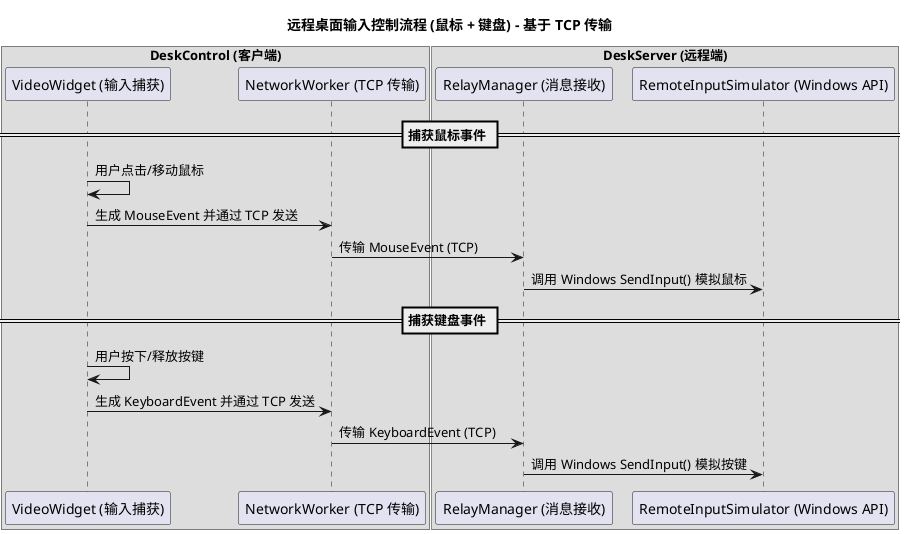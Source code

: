 @startuml
title 远程桌面输入控制流程 (鼠标 + 键盘) - 基于 TCP 传输

box "DeskControl (客户端)"
    participant "VideoWidget (输入捕获)" as VideoWidget
    participant "NetworkWorker (TCP 传输)" as NetworkWorker
end box

box "DeskServer (远程端)"
    participant "RelayManager (消息接收)" as RelayManager
    participant "RemoteInputSimulator (Windows API)" as RemoteInputSimulator
end box

== 捕获鼠标事件 ==
VideoWidget -> VideoWidget : 用户点击/移动鼠标
VideoWidget -> NetworkWorker : 生成 MouseEvent 并通过 TCP 发送
NetworkWorker -> RelayManager : 传输 MouseEvent (TCP)
RelayManager -> RemoteInputSimulator : 调用 Windows SendInput() 模拟鼠标

== 捕获键盘事件 ==
VideoWidget -> VideoWidget : 用户按下/释放按键
VideoWidget -> NetworkWorker : 生成 KeyboardEvent 并通过 TCP 发送
NetworkWorker -> RelayManager : 传输 KeyboardEvent (TCP)
RelayManager -> RemoteInputSimulator : 调用 Windows SendInput() 模拟按键

@enduml
